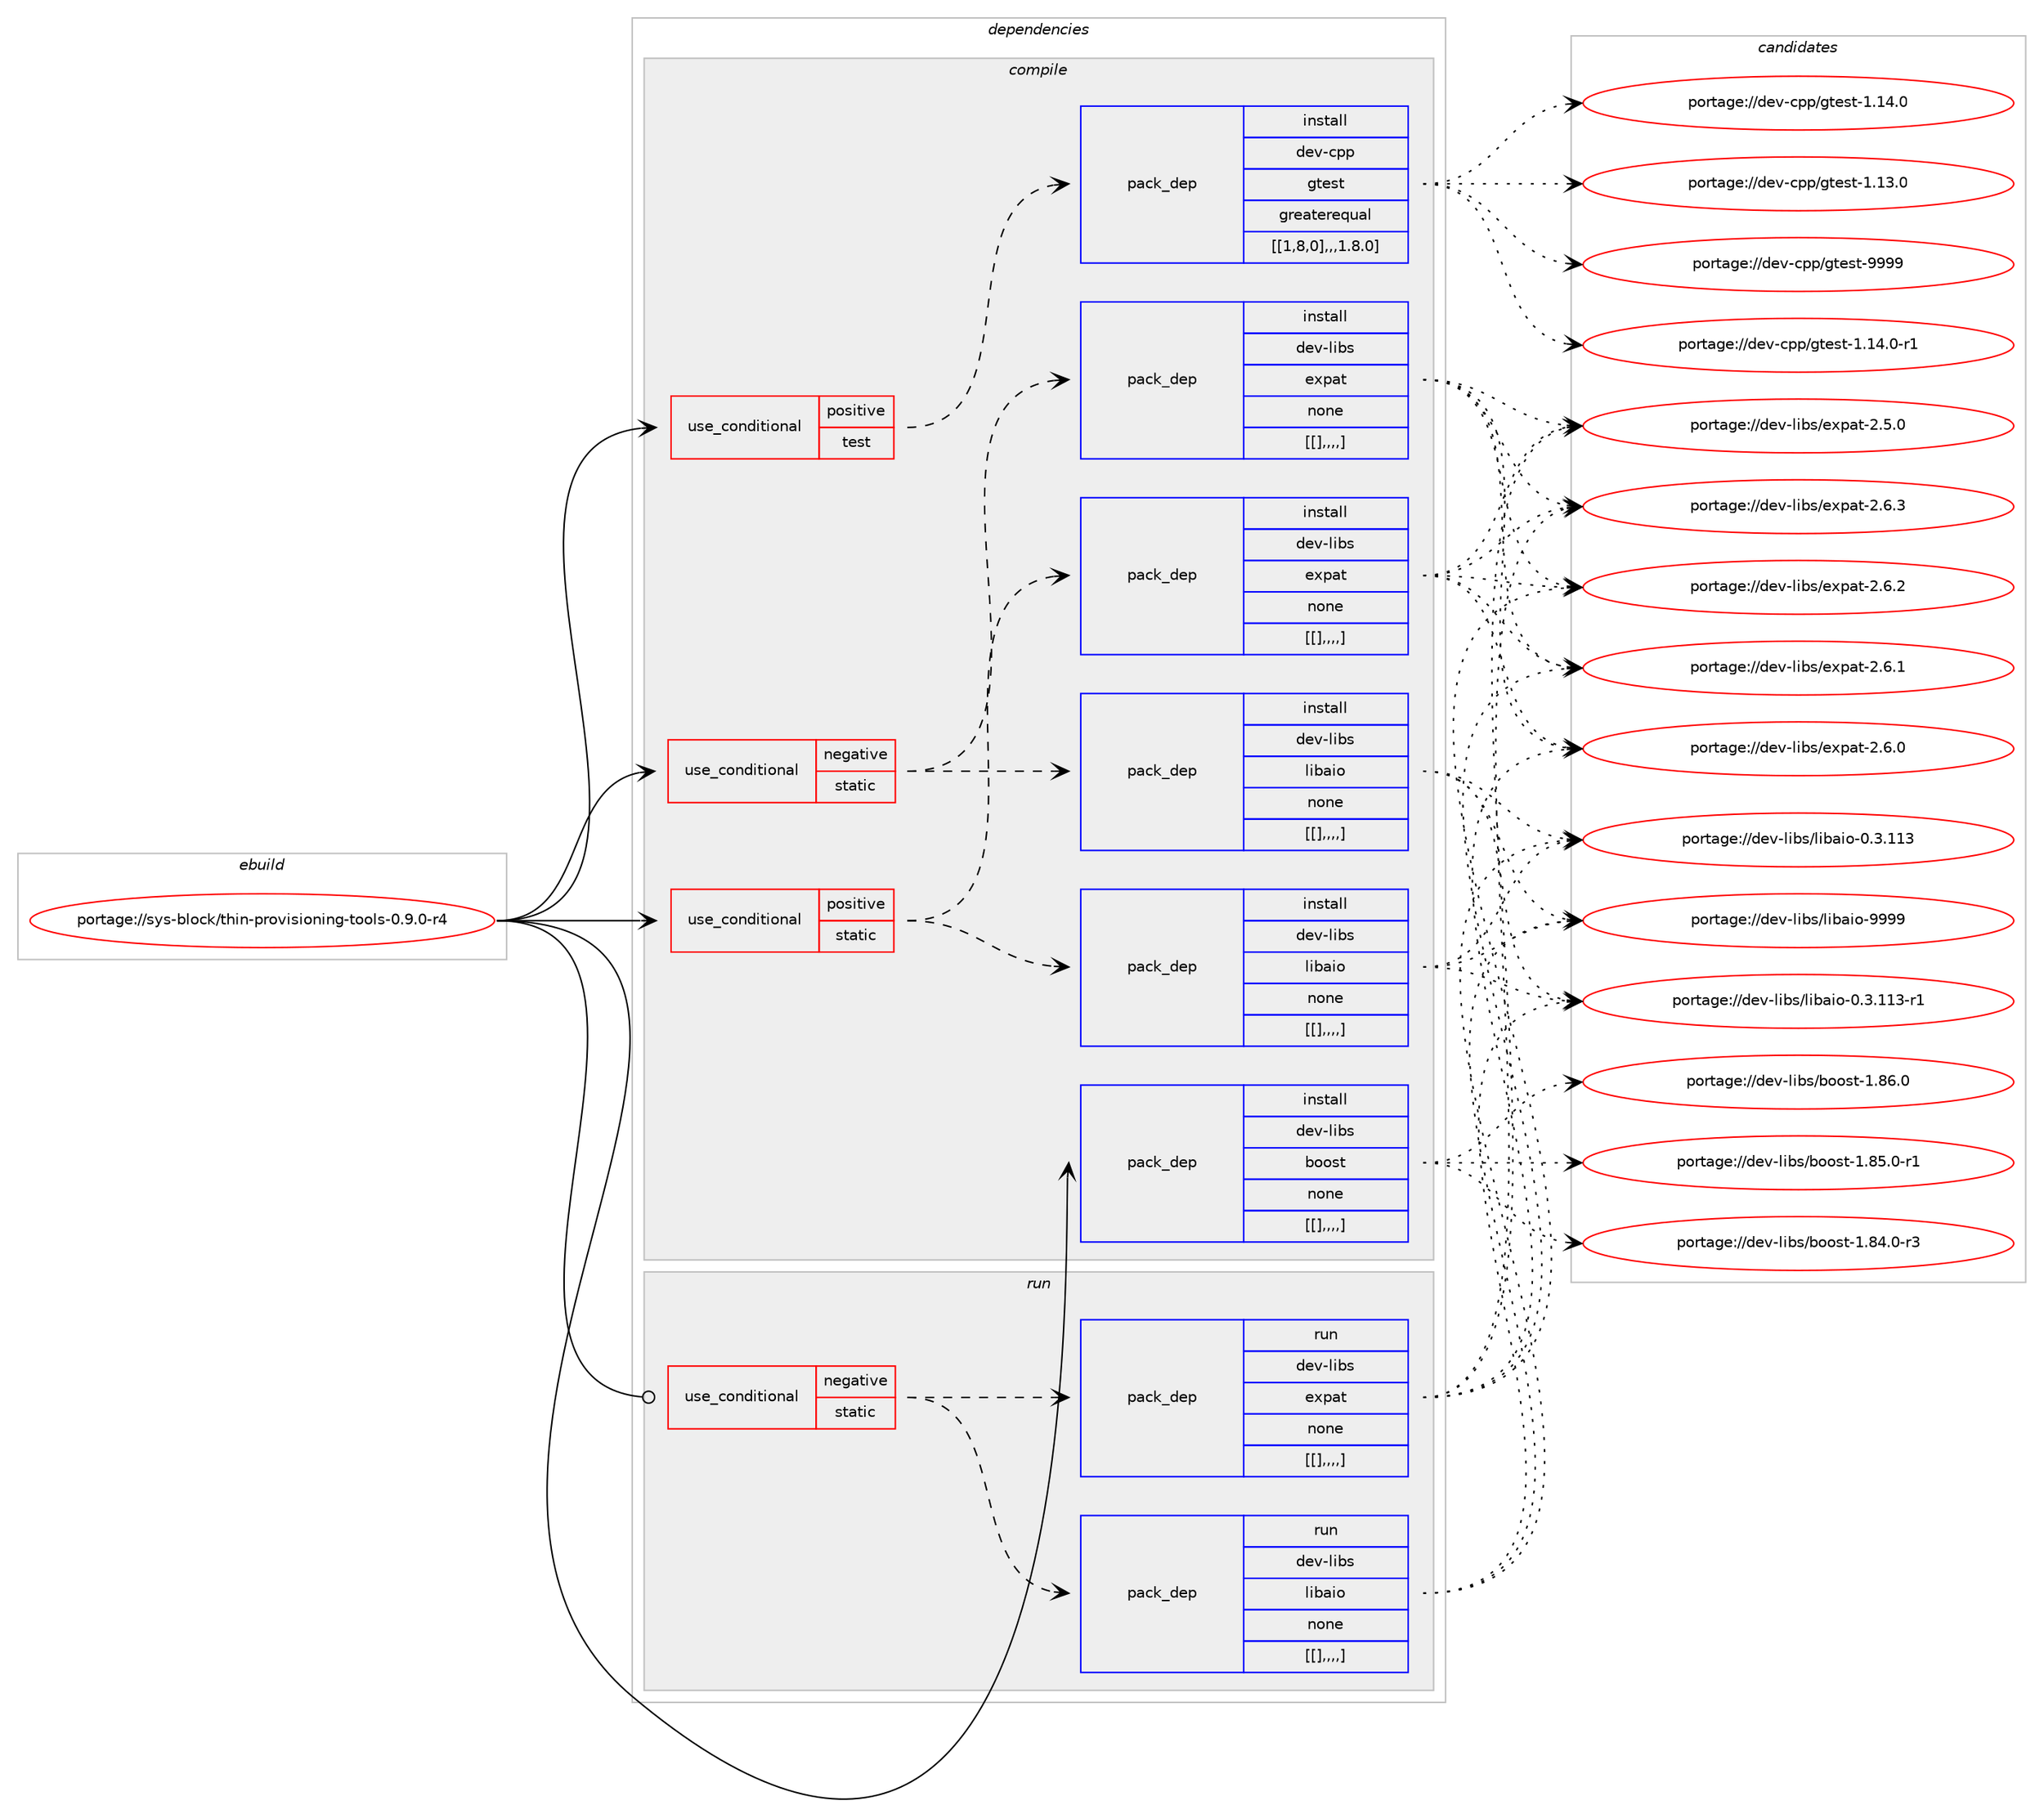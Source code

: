 digraph prolog {

# *************
# Graph options
# *************

newrank=true;
concentrate=true;
compound=true;
graph [rankdir=LR,fontname=Helvetica,fontsize=10,ranksep=1.5];#, ranksep=2.5, nodesep=0.2];
edge  [arrowhead=vee];
node  [fontname=Helvetica,fontsize=10];

# **********
# The ebuild
# **********

subgraph cluster_leftcol {
color=gray;
label=<<i>ebuild</i>>;
id [label="portage://sys-block/thin-provisioning-tools-0.9.0-r4", color=red, width=4, href="../sys-block/thin-provisioning-tools-0.9.0-r4.svg"];
}

# ****************
# The dependencies
# ****************

subgraph cluster_midcol {
color=gray;
label=<<i>dependencies</i>>;
subgraph cluster_compile {
fillcolor="#eeeeee";
style=filled;
label=<<i>compile</i>>;
subgraph cond8757 {
dependency23096 [label=<<TABLE BORDER="0" CELLBORDER="1" CELLSPACING="0" CELLPADDING="4"><TR><TD ROWSPAN="3" CELLPADDING="10">use_conditional</TD></TR><TR><TD>negative</TD></TR><TR><TD>static</TD></TR></TABLE>>, shape=none, color=red];
subgraph pack14275 {
dependency23097 [label=<<TABLE BORDER="0" CELLBORDER="1" CELLSPACING="0" CELLPADDING="4" WIDTH="220"><TR><TD ROWSPAN="6" CELLPADDING="30">pack_dep</TD></TR><TR><TD WIDTH="110">install</TD></TR><TR><TD>dev-libs</TD></TR><TR><TD>expat</TD></TR><TR><TD>none</TD></TR><TR><TD>[[],,,,]</TD></TR></TABLE>>, shape=none, color=blue];
}
dependency23096:e -> dependency23097:w [weight=20,style="dashed",arrowhead="vee"];
subgraph pack14276 {
dependency23098 [label=<<TABLE BORDER="0" CELLBORDER="1" CELLSPACING="0" CELLPADDING="4" WIDTH="220"><TR><TD ROWSPAN="6" CELLPADDING="30">pack_dep</TD></TR><TR><TD WIDTH="110">install</TD></TR><TR><TD>dev-libs</TD></TR><TR><TD>libaio</TD></TR><TR><TD>none</TD></TR><TR><TD>[[],,,,]</TD></TR></TABLE>>, shape=none, color=blue];
}
dependency23096:e -> dependency23098:w [weight=20,style="dashed",arrowhead="vee"];
}
id:e -> dependency23096:w [weight=20,style="solid",arrowhead="vee"];
subgraph cond8758 {
dependency23099 [label=<<TABLE BORDER="0" CELLBORDER="1" CELLSPACING="0" CELLPADDING="4"><TR><TD ROWSPAN="3" CELLPADDING="10">use_conditional</TD></TR><TR><TD>positive</TD></TR><TR><TD>static</TD></TR></TABLE>>, shape=none, color=red];
subgraph pack14277 {
dependency23100 [label=<<TABLE BORDER="0" CELLBORDER="1" CELLSPACING="0" CELLPADDING="4" WIDTH="220"><TR><TD ROWSPAN="6" CELLPADDING="30">pack_dep</TD></TR><TR><TD WIDTH="110">install</TD></TR><TR><TD>dev-libs</TD></TR><TR><TD>expat</TD></TR><TR><TD>none</TD></TR><TR><TD>[[],,,,]</TD></TR></TABLE>>, shape=none, color=blue];
}
dependency23099:e -> dependency23100:w [weight=20,style="dashed",arrowhead="vee"];
subgraph pack14278 {
dependency23101 [label=<<TABLE BORDER="0" CELLBORDER="1" CELLSPACING="0" CELLPADDING="4" WIDTH="220"><TR><TD ROWSPAN="6" CELLPADDING="30">pack_dep</TD></TR><TR><TD WIDTH="110">install</TD></TR><TR><TD>dev-libs</TD></TR><TR><TD>libaio</TD></TR><TR><TD>none</TD></TR><TR><TD>[[],,,,]</TD></TR></TABLE>>, shape=none, color=blue];
}
dependency23099:e -> dependency23101:w [weight=20,style="dashed",arrowhead="vee"];
}
id:e -> dependency23099:w [weight=20,style="solid",arrowhead="vee"];
subgraph cond8759 {
dependency23102 [label=<<TABLE BORDER="0" CELLBORDER="1" CELLSPACING="0" CELLPADDING="4"><TR><TD ROWSPAN="3" CELLPADDING="10">use_conditional</TD></TR><TR><TD>positive</TD></TR><TR><TD>test</TD></TR></TABLE>>, shape=none, color=red];
subgraph pack14279 {
dependency23103 [label=<<TABLE BORDER="0" CELLBORDER="1" CELLSPACING="0" CELLPADDING="4" WIDTH="220"><TR><TD ROWSPAN="6" CELLPADDING="30">pack_dep</TD></TR><TR><TD WIDTH="110">install</TD></TR><TR><TD>dev-cpp</TD></TR><TR><TD>gtest</TD></TR><TR><TD>greaterequal</TD></TR><TR><TD>[[1,8,0],,,1.8.0]</TD></TR></TABLE>>, shape=none, color=blue];
}
dependency23102:e -> dependency23103:w [weight=20,style="dashed",arrowhead="vee"];
}
id:e -> dependency23102:w [weight=20,style="solid",arrowhead="vee"];
subgraph pack14280 {
dependency23104 [label=<<TABLE BORDER="0" CELLBORDER="1" CELLSPACING="0" CELLPADDING="4" WIDTH="220"><TR><TD ROWSPAN="6" CELLPADDING="30">pack_dep</TD></TR><TR><TD WIDTH="110">install</TD></TR><TR><TD>dev-libs</TD></TR><TR><TD>boost</TD></TR><TR><TD>none</TD></TR><TR><TD>[[],,,,]</TD></TR></TABLE>>, shape=none, color=blue];
}
id:e -> dependency23104:w [weight=20,style="solid",arrowhead="vee"];
}
subgraph cluster_compileandrun {
fillcolor="#eeeeee";
style=filled;
label=<<i>compile and run</i>>;
}
subgraph cluster_run {
fillcolor="#eeeeee";
style=filled;
label=<<i>run</i>>;
subgraph cond8760 {
dependency23105 [label=<<TABLE BORDER="0" CELLBORDER="1" CELLSPACING="0" CELLPADDING="4"><TR><TD ROWSPAN="3" CELLPADDING="10">use_conditional</TD></TR><TR><TD>negative</TD></TR><TR><TD>static</TD></TR></TABLE>>, shape=none, color=red];
subgraph pack14281 {
dependency23106 [label=<<TABLE BORDER="0" CELLBORDER="1" CELLSPACING="0" CELLPADDING="4" WIDTH="220"><TR><TD ROWSPAN="6" CELLPADDING="30">pack_dep</TD></TR><TR><TD WIDTH="110">run</TD></TR><TR><TD>dev-libs</TD></TR><TR><TD>expat</TD></TR><TR><TD>none</TD></TR><TR><TD>[[],,,,]</TD></TR></TABLE>>, shape=none, color=blue];
}
dependency23105:e -> dependency23106:w [weight=20,style="dashed",arrowhead="vee"];
subgraph pack14282 {
dependency23107 [label=<<TABLE BORDER="0" CELLBORDER="1" CELLSPACING="0" CELLPADDING="4" WIDTH="220"><TR><TD ROWSPAN="6" CELLPADDING="30">pack_dep</TD></TR><TR><TD WIDTH="110">run</TD></TR><TR><TD>dev-libs</TD></TR><TR><TD>libaio</TD></TR><TR><TD>none</TD></TR><TR><TD>[[],,,,]</TD></TR></TABLE>>, shape=none, color=blue];
}
dependency23105:e -> dependency23107:w [weight=20,style="dashed",arrowhead="vee"];
}
id:e -> dependency23105:w [weight=20,style="solid",arrowhead="odot"];
}
}

# **************
# The candidates
# **************

subgraph cluster_choices {
rank=same;
color=gray;
label=<<i>candidates</i>>;

subgraph choice14275 {
color=black;
nodesep=1;
choice10010111845108105981154710112011297116455046544651 [label="portage://dev-libs/expat-2.6.3", color=red, width=4,href="../dev-libs/expat-2.6.3.svg"];
choice10010111845108105981154710112011297116455046544650 [label="portage://dev-libs/expat-2.6.2", color=red, width=4,href="../dev-libs/expat-2.6.2.svg"];
choice10010111845108105981154710112011297116455046544649 [label="portage://dev-libs/expat-2.6.1", color=red, width=4,href="../dev-libs/expat-2.6.1.svg"];
choice10010111845108105981154710112011297116455046544648 [label="portage://dev-libs/expat-2.6.0", color=red, width=4,href="../dev-libs/expat-2.6.0.svg"];
choice10010111845108105981154710112011297116455046534648 [label="portage://dev-libs/expat-2.5.0", color=red, width=4,href="../dev-libs/expat-2.5.0.svg"];
dependency23097:e -> choice10010111845108105981154710112011297116455046544651:w [style=dotted,weight="100"];
dependency23097:e -> choice10010111845108105981154710112011297116455046544650:w [style=dotted,weight="100"];
dependency23097:e -> choice10010111845108105981154710112011297116455046544649:w [style=dotted,weight="100"];
dependency23097:e -> choice10010111845108105981154710112011297116455046544648:w [style=dotted,weight="100"];
dependency23097:e -> choice10010111845108105981154710112011297116455046534648:w [style=dotted,weight="100"];
}
subgraph choice14276 {
color=black;
nodesep=1;
choice10010111845108105981154710810598971051114557575757 [label="portage://dev-libs/libaio-9999", color=red, width=4,href="../dev-libs/libaio-9999.svg"];
choice100101118451081059811547108105989710511145484651464949514511449 [label="portage://dev-libs/libaio-0.3.113-r1", color=red, width=4,href="../dev-libs/libaio-0.3.113-r1.svg"];
choice10010111845108105981154710810598971051114548465146494951 [label="portage://dev-libs/libaio-0.3.113", color=red, width=4,href="../dev-libs/libaio-0.3.113.svg"];
dependency23098:e -> choice10010111845108105981154710810598971051114557575757:w [style=dotted,weight="100"];
dependency23098:e -> choice100101118451081059811547108105989710511145484651464949514511449:w [style=dotted,weight="100"];
dependency23098:e -> choice10010111845108105981154710810598971051114548465146494951:w [style=dotted,weight="100"];
}
subgraph choice14277 {
color=black;
nodesep=1;
choice10010111845108105981154710112011297116455046544651 [label="portage://dev-libs/expat-2.6.3", color=red, width=4,href="../dev-libs/expat-2.6.3.svg"];
choice10010111845108105981154710112011297116455046544650 [label="portage://dev-libs/expat-2.6.2", color=red, width=4,href="../dev-libs/expat-2.6.2.svg"];
choice10010111845108105981154710112011297116455046544649 [label="portage://dev-libs/expat-2.6.1", color=red, width=4,href="../dev-libs/expat-2.6.1.svg"];
choice10010111845108105981154710112011297116455046544648 [label="portage://dev-libs/expat-2.6.0", color=red, width=4,href="../dev-libs/expat-2.6.0.svg"];
choice10010111845108105981154710112011297116455046534648 [label="portage://dev-libs/expat-2.5.0", color=red, width=4,href="../dev-libs/expat-2.5.0.svg"];
dependency23100:e -> choice10010111845108105981154710112011297116455046544651:w [style=dotted,weight="100"];
dependency23100:e -> choice10010111845108105981154710112011297116455046544650:w [style=dotted,weight="100"];
dependency23100:e -> choice10010111845108105981154710112011297116455046544649:w [style=dotted,weight="100"];
dependency23100:e -> choice10010111845108105981154710112011297116455046544648:w [style=dotted,weight="100"];
dependency23100:e -> choice10010111845108105981154710112011297116455046534648:w [style=dotted,weight="100"];
}
subgraph choice14278 {
color=black;
nodesep=1;
choice10010111845108105981154710810598971051114557575757 [label="portage://dev-libs/libaio-9999", color=red, width=4,href="../dev-libs/libaio-9999.svg"];
choice100101118451081059811547108105989710511145484651464949514511449 [label="portage://dev-libs/libaio-0.3.113-r1", color=red, width=4,href="../dev-libs/libaio-0.3.113-r1.svg"];
choice10010111845108105981154710810598971051114548465146494951 [label="portage://dev-libs/libaio-0.3.113", color=red, width=4,href="../dev-libs/libaio-0.3.113.svg"];
dependency23101:e -> choice10010111845108105981154710810598971051114557575757:w [style=dotted,weight="100"];
dependency23101:e -> choice100101118451081059811547108105989710511145484651464949514511449:w [style=dotted,weight="100"];
dependency23101:e -> choice10010111845108105981154710810598971051114548465146494951:w [style=dotted,weight="100"];
}
subgraph choice14279 {
color=black;
nodesep=1;
choice1001011184599112112471031161011151164557575757 [label="portage://dev-cpp/gtest-9999", color=red, width=4,href="../dev-cpp/gtest-9999.svg"];
choice100101118459911211247103116101115116454946495246484511449 [label="portage://dev-cpp/gtest-1.14.0-r1", color=red, width=4,href="../dev-cpp/gtest-1.14.0-r1.svg"];
choice10010111845991121124710311610111511645494649524648 [label="portage://dev-cpp/gtest-1.14.0", color=red, width=4,href="../dev-cpp/gtest-1.14.0.svg"];
choice10010111845991121124710311610111511645494649514648 [label="portage://dev-cpp/gtest-1.13.0", color=red, width=4,href="../dev-cpp/gtest-1.13.0.svg"];
dependency23103:e -> choice1001011184599112112471031161011151164557575757:w [style=dotted,weight="100"];
dependency23103:e -> choice100101118459911211247103116101115116454946495246484511449:w [style=dotted,weight="100"];
dependency23103:e -> choice10010111845991121124710311610111511645494649524648:w [style=dotted,weight="100"];
dependency23103:e -> choice10010111845991121124710311610111511645494649514648:w [style=dotted,weight="100"];
}
subgraph choice14280 {
color=black;
nodesep=1;
choice1001011184510810598115479811111111511645494656544648 [label="portage://dev-libs/boost-1.86.0", color=red, width=4,href="../dev-libs/boost-1.86.0.svg"];
choice10010111845108105981154798111111115116454946565346484511449 [label="portage://dev-libs/boost-1.85.0-r1", color=red, width=4,href="../dev-libs/boost-1.85.0-r1.svg"];
choice10010111845108105981154798111111115116454946565246484511451 [label="portage://dev-libs/boost-1.84.0-r3", color=red, width=4,href="../dev-libs/boost-1.84.0-r3.svg"];
dependency23104:e -> choice1001011184510810598115479811111111511645494656544648:w [style=dotted,weight="100"];
dependency23104:e -> choice10010111845108105981154798111111115116454946565346484511449:w [style=dotted,weight="100"];
dependency23104:e -> choice10010111845108105981154798111111115116454946565246484511451:w [style=dotted,weight="100"];
}
subgraph choice14281 {
color=black;
nodesep=1;
choice10010111845108105981154710112011297116455046544651 [label="portage://dev-libs/expat-2.6.3", color=red, width=4,href="../dev-libs/expat-2.6.3.svg"];
choice10010111845108105981154710112011297116455046544650 [label="portage://dev-libs/expat-2.6.2", color=red, width=4,href="../dev-libs/expat-2.6.2.svg"];
choice10010111845108105981154710112011297116455046544649 [label="portage://dev-libs/expat-2.6.1", color=red, width=4,href="../dev-libs/expat-2.6.1.svg"];
choice10010111845108105981154710112011297116455046544648 [label="portage://dev-libs/expat-2.6.0", color=red, width=4,href="../dev-libs/expat-2.6.0.svg"];
choice10010111845108105981154710112011297116455046534648 [label="portage://dev-libs/expat-2.5.0", color=red, width=4,href="../dev-libs/expat-2.5.0.svg"];
dependency23106:e -> choice10010111845108105981154710112011297116455046544651:w [style=dotted,weight="100"];
dependency23106:e -> choice10010111845108105981154710112011297116455046544650:w [style=dotted,weight="100"];
dependency23106:e -> choice10010111845108105981154710112011297116455046544649:w [style=dotted,weight="100"];
dependency23106:e -> choice10010111845108105981154710112011297116455046544648:w [style=dotted,weight="100"];
dependency23106:e -> choice10010111845108105981154710112011297116455046534648:w [style=dotted,weight="100"];
}
subgraph choice14282 {
color=black;
nodesep=1;
choice10010111845108105981154710810598971051114557575757 [label="portage://dev-libs/libaio-9999", color=red, width=4,href="../dev-libs/libaio-9999.svg"];
choice100101118451081059811547108105989710511145484651464949514511449 [label="portage://dev-libs/libaio-0.3.113-r1", color=red, width=4,href="../dev-libs/libaio-0.3.113-r1.svg"];
choice10010111845108105981154710810598971051114548465146494951 [label="portage://dev-libs/libaio-0.3.113", color=red, width=4,href="../dev-libs/libaio-0.3.113.svg"];
dependency23107:e -> choice10010111845108105981154710810598971051114557575757:w [style=dotted,weight="100"];
dependency23107:e -> choice100101118451081059811547108105989710511145484651464949514511449:w [style=dotted,weight="100"];
dependency23107:e -> choice10010111845108105981154710810598971051114548465146494951:w [style=dotted,weight="100"];
}
}

}
